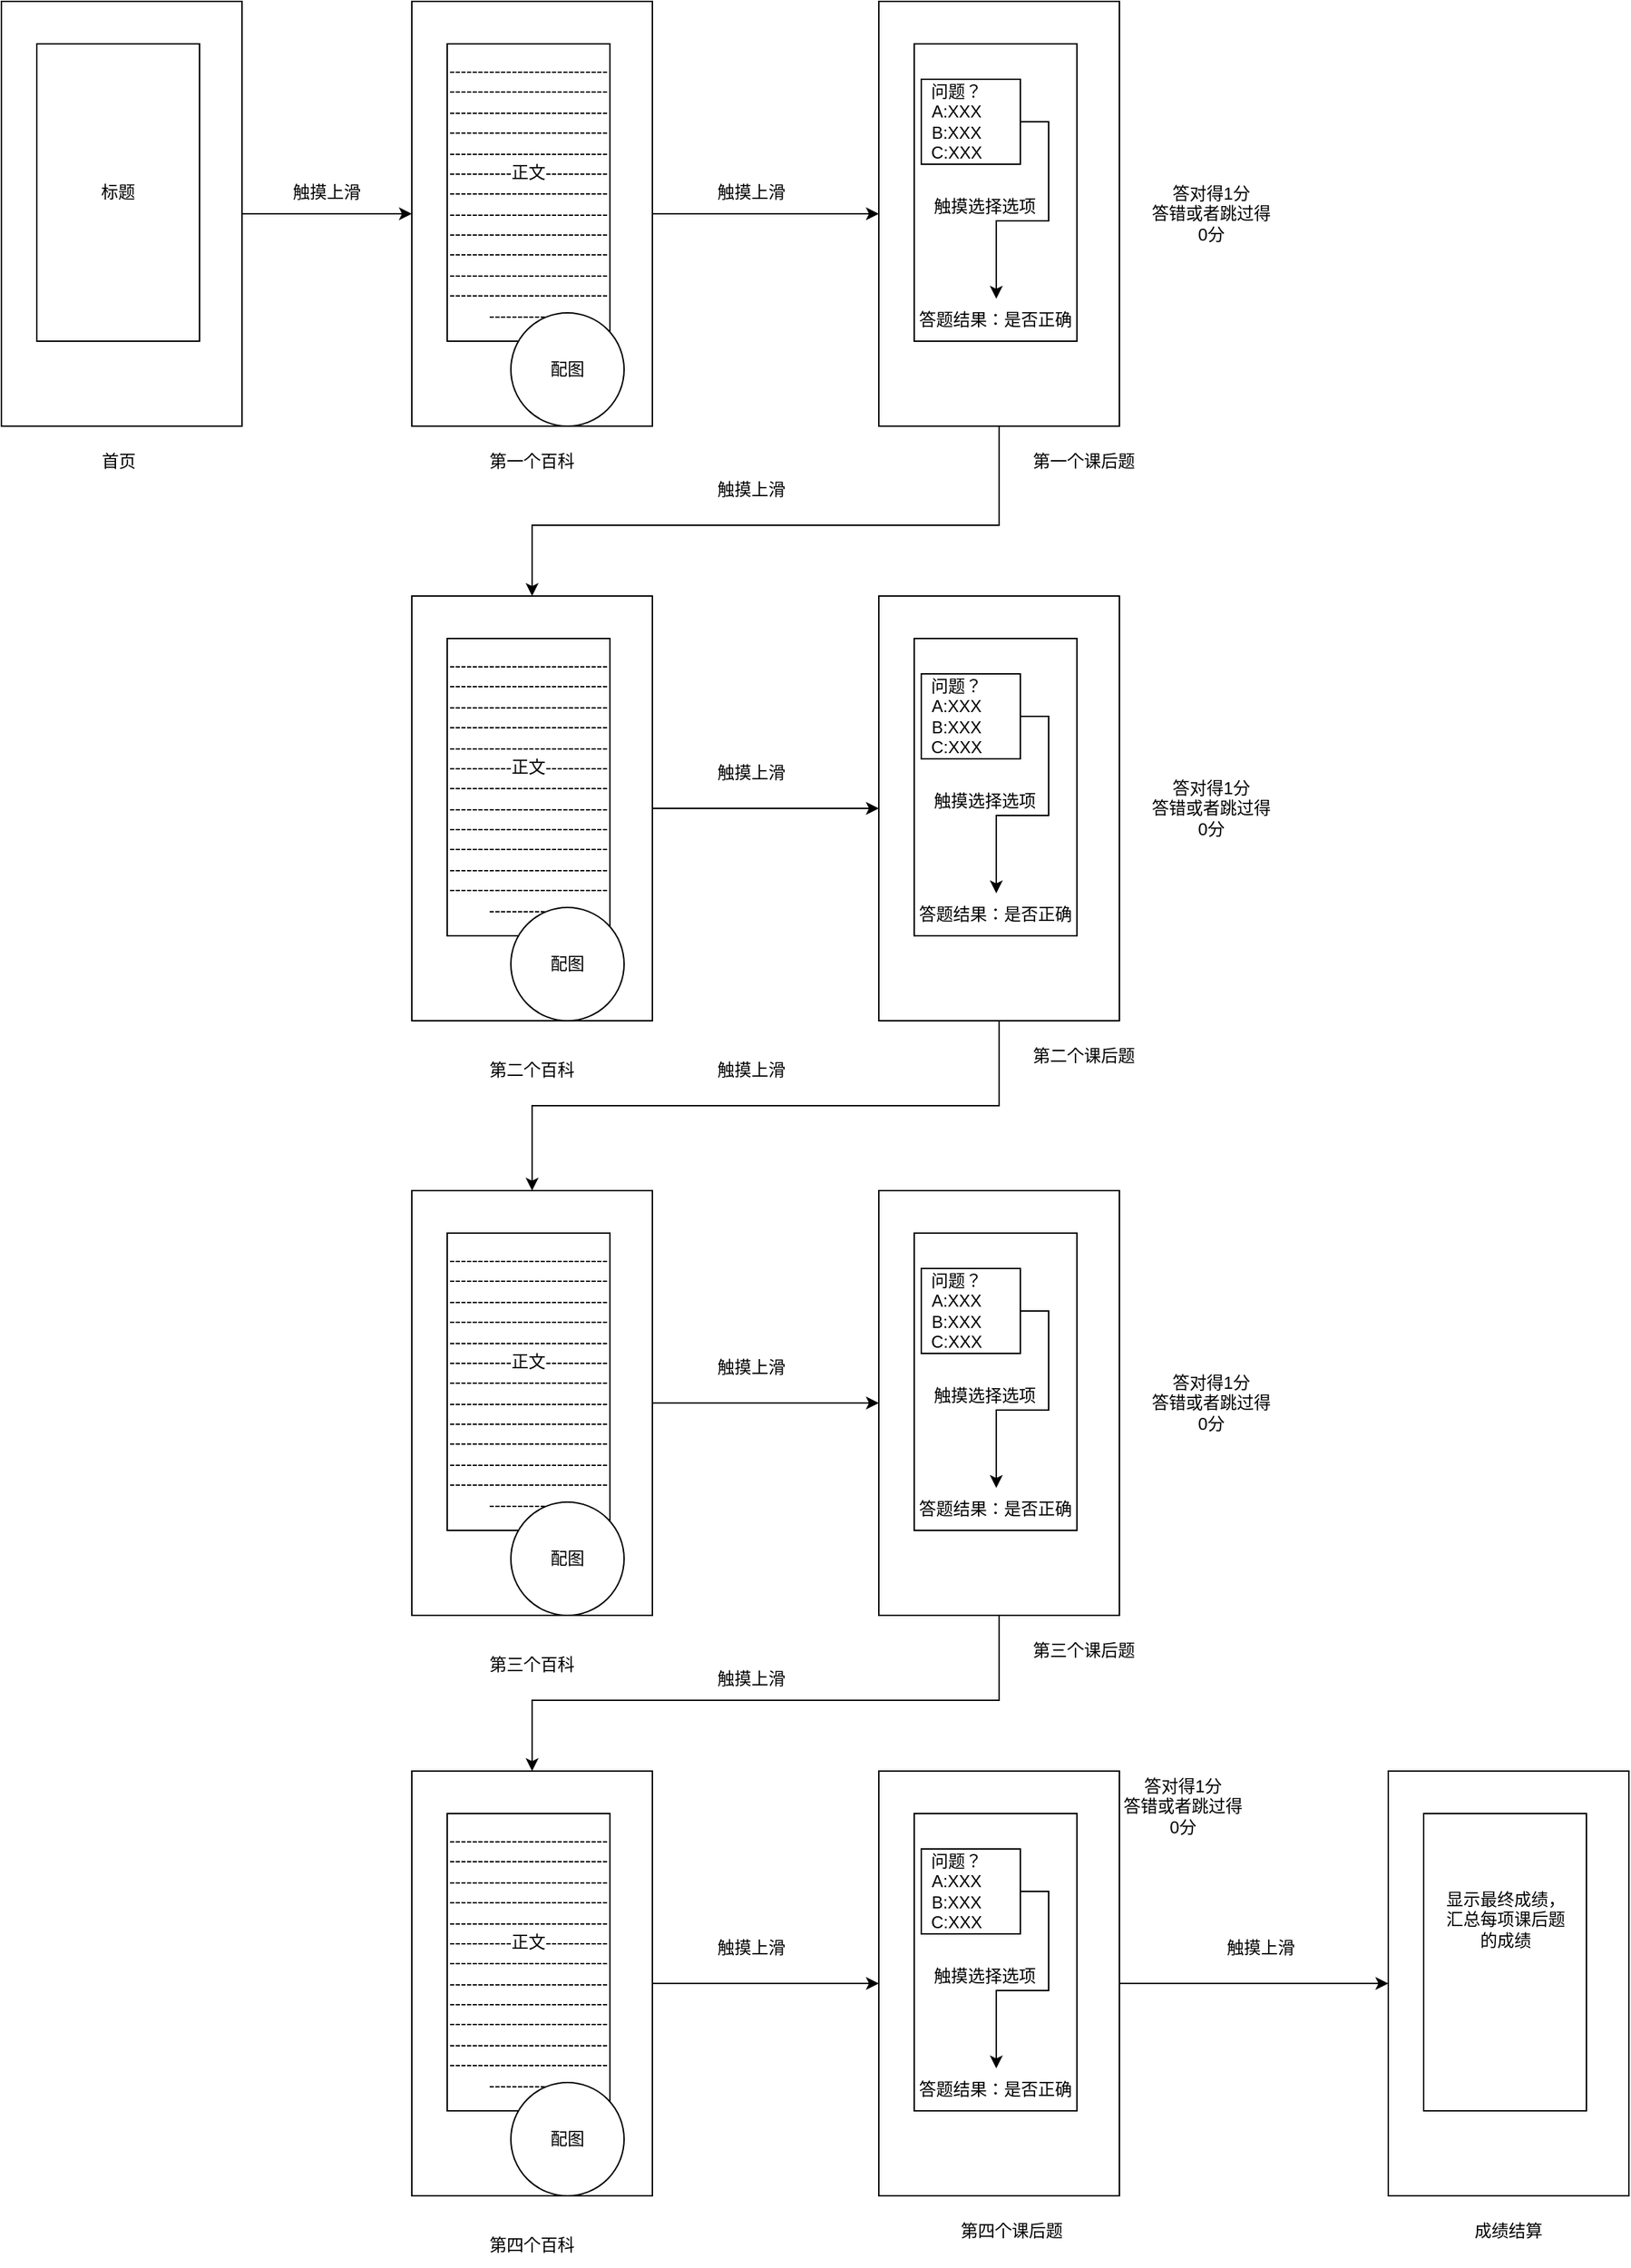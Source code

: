 <mxfile version="26.0.7">
  <diagram name="第 1 页" id="-iTGSNe1lmBqMhTXQ2Q1">
    <mxGraphModel dx="2261" dy="780" grid="1" gridSize="10" guides="1" tooltips="1" connect="1" arrows="1" fold="1" page="1" pageScale="1" pageWidth="827" pageHeight="1169" math="0" shadow="0">
      <root>
        <mxCell id="0" />
        <mxCell id="1" parent="0" />
        <mxCell id="pei44UWvmRRs14K-F1gR-11" style="edgeStyle=orthogonalEdgeStyle;rounded=0;orthogonalLoop=1;jettySize=auto;html=1;" parent="1" source="pei44UWvmRRs14K-F1gR-2" target="pei44UWvmRRs14K-F1gR-5" edge="1">
          <mxGeometry relative="1" as="geometry" />
        </mxCell>
        <mxCell id="pei44UWvmRRs14K-F1gR-21" style="edgeStyle=orthogonalEdgeStyle;rounded=0;orthogonalLoop=1;jettySize=auto;html=1;" parent="1" source="pei44UWvmRRs14K-F1gR-5" target="pei44UWvmRRs14K-F1gR-17" edge="1">
          <mxGeometry relative="1" as="geometry">
            <Array as="points">
              <mxPoint x="535" y="410" />
              <mxPoint x="205" y="410" />
            </Array>
          </mxGeometry>
        </mxCell>
        <mxCell id="pei44UWvmRRs14K-F1gR-12" style="edgeStyle=orthogonalEdgeStyle;rounded=0;orthogonalLoop=1;jettySize=auto;html=1;entryX=0;entryY=0.5;entryDx=0;entryDy=0;" parent="1" source="pei44UWvmRRs14K-F1gR-7" target="pei44UWvmRRs14K-F1gR-2" edge="1">
          <mxGeometry relative="1" as="geometry" />
        </mxCell>
        <mxCell id="pei44UWvmRRs14K-F1gR-7" value="" style="whiteSpace=wrap;html=1;" parent="1" vertex="1">
          <mxGeometry x="-170" y="40" width="170" height="300" as="geometry" />
        </mxCell>
        <mxCell id="pei44UWvmRRs14K-F1gR-8" value="标题" style="whiteSpace=wrap;html=1;" parent="1" vertex="1">
          <mxGeometry x="-145" y="70" width="115" height="210" as="geometry" />
        </mxCell>
        <mxCell id="pei44UWvmRRs14K-F1gR-9" value="首页" style="text;strokeColor=none;align=center;fillColor=none;html=1;verticalAlign=middle;whiteSpace=wrap;rounded=0;" parent="1" vertex="1">
          <mxGeometry x="-117.5" y="350" width="60" height="30" as="geometry" />
        </mxCell>
        <mxCell id="pei44UWvmRRs14K-F1gR-13" value="触摸上滑" style="text;strokeColor=none;align=center;fillColor=none;html=1;verticalAlign=middle;whiteSpace=wrap;rounded=0;" parent="1" vertex="1">
          <mxGeometry x="30" y="160" width="60" height="30" as="geometry" />
        </mxCell>
        <mxCell id="pei44UWvmRRs14K-F1gR-14" value="" style="group" parent="1" vertex="1" connectable="0">
          <mxGeometry x="120" y="40" width="170" height="300" as="geometry" />
        </mxCell>
        <mxCell id="pei44UWvmRRs14K-F1gR-2" value="" style="whiteSpace=wrap;html=1;" parent="pei44UWvmRRs14K-F1gR-14" vertex="1">
          <mxGeometry width="170" height="300" as="geometry" />
        </mxCell>
        <mxCell id="pei44UWvmRRs14K-F1gR-3" value="-------------------------------------------------------------------------------------------------------------------------------------------------------正文-------------------------------------------------------------------------------------------------------------------------------------------------------------------------------------------------" style="whiteSpace=wrap;html=1;" parent="pei44UWvmRRs14K-F1gR-14" vertex="1">
          <mxGeometry x="25" y="30" width="115" height="210" as="geometry" />
        </mxCell>
        <mxCell id="pei44UWvmRRs14K-F1gR-10" value="配图" style="ellipse;whiteSpace=wrap;html=1;" parent="pei44UWvmRRs14K-F1gR-14" vertex="1">
          <mxGeometry x="70" y="220" width="80" height="80" as="geometry" />
        </mxCell>
        <mxCell id="pei44UWvmRRs14K-F1gR-15" value="触摸上滑" style="text;strokeColor=none;align=center;fillColor=none;html=1;verticalAlign=middle;whiteSpace=wrap;rounded=0;" parent="1" vertex="1">
          <mxGeometry x="330" y="160" width="60" height="30" as="geometry" />
        </mxCell>
        <mxCell id="pei44UWvmRRs14K-F1gR-16" value="" style="group" parent="1" vertex="1" connectable="0">
          <mxGeometry x="120" y="460" width="170" height="300" as="geometry" />
        </mxCell>
        <mxCell id="pei44UWvmRRs14K-F1gR-17" value="" style="whiteSpace=wrap;html=1;" parent="pei44UWvmRRs14K-F1gR-16" vertex="1">
          <mxGeometry width="170" height="300" as="geometry" />
        </mxCell>
        <mxCell id="pei44UWvmRRs14K-F1gR-18" value="-------------------------------------------------------------------------------------------------------------------------------------------------------正文-------------------------------------------------------------------------------------------------------------------------------------------------------------------------------------------------" style="whiteSpace=wrap;html=1;" parent="pei44UWvmRRs14K-F1gR-16" vertex="1">
          <mxGeometry x="25" y="30" width="115" height="210" as="geometry" />
        </mxCell>
        <mxCell id="pei44UWvmRRs14K-F1gR-19" value="配图" style="ellipse;whiteSpace=wrap;html=1;" parent="pei44UWvmRRs14K-F1gR-16" vertex="1">
          <mxGeometry x="70" y="220" width="80" height="80" as="geometry" />
        </mxCell>
        <mxCell id="pei44UWvmRRs14K-F1gR-22" value="触摸上滑" style="text;strokeColor=none;align=center;fillColor=none;html=1;verticalAlign=middle;whiteSpace=wrap;rounded=0;" parent="1" vertex="1">
          <mxGeometry x="330" y="370" width="60" height="30" as="geometry" />
        </mxCell>
        <mxCell id="pei44UWvmRRs14K-F1gR-23" value="第一个百科" style="text;strokeColor=none;align=center;fillColor=none;html=1;verticalAlign=middle;whiteSpace=wrap;rounded=0;" parent="1" vertex="1">
          <mxGeometry x="160" y="350" width="90" height="30" as="geometry" />
        </mxCell>
        <mxCell id="pei44UWvmRRs14K-F1gR-29" value="第二个百科" style="text;strokeColor=none;align=center;fillColor=none;html=1;verticalAlign=middle;whiteSpace=wrap;rounded=0;" parent="1" vertex="1">
          <mxGeometry x="160" y="780" width="90" height="30" as="geometry" />
        </mxCell>
        <mxCell id="pei44UWvmRRs14K-F1gR-33" value="" style="group" parent="1" vertex="1" connectable="0">
          <mxGeometry x="450" y="40" width="280" height="340" as="geometry" />
        </mxCell>
        <mxCell id="pei44UWvmRRs14K-F1gR-5" value="" style="whiteSpace=wrap;html=1;" parent="pei44UWvmRRs14K-F1gR-33" vertex="1">
          <mxGeometry width="170" height="300" as="geometry" />
        </mxCell>
        <mxCell id="pei44UWvmRRs14K-F1gR-6" value="" style="whiteSpace=wrap;html=1;" parent="pei44UWvmRRs14K-F1gR-33" vertex="1">
          <mxGeometry x="25" y="30" width="115" height="210" as="geometry" />
        </mxCell>
        <mxCell id="pei44UWvmRRs14K-F1gR-24" value="第一个课后题" style="text;strokeColor=none;align=center;fillColor=none;html=1;verticalAlign=middle;whiteSpace=wrap;rounded=0;" parent="pei44UWvmRRs14K-F1gR-33" vertex="1">
          <mxGeometry x="100" y="310" width="90" height="30" as="geometry" />
        </mxCell>
        <mxCell id="pei44UWvmRRs14K-F1gR-25" value="答对得1分&lt;div&gt;答错或者跳过得0分&lt;/div&gt;" style="text;strokeColor=none;align=center;fillColor=none;html=1;verticalAlign=middle;whiteSpace=wrap;rounded=0;" parent="pei44UWvmRRs14K-F1gR-33" vertex="1">
          <mxGeometry x="190" y="135" width="90" height="30" as="geometry" />
        </mxCell>
        <mxCell id="pei44UWvmRRs14K-F1gR-31" value="" style="whiteSpace=wrap;html=1;" parent="pei44UWvmRRs14K-F1gR-33" vertex="1">
          <mxGeometry x="30" y="55" width="70" height="60" as="geometry" />
        </mxCell>
        <mxCell id="pei44UWvmRRs14K-F1gR-30" style="edgeStyle=orthogonalEdgeStyle;rounded=0;orthogonalLoop=1;jettySize=auto;html=1;exitX=1;exitY=0.5;exitDx=0;exitDy=0;" parent="pei44UWvmRRs14K-F1gR-33" source="pei44UWvmRRs14K-F1gR-26" target="pei44UWvmRRs14K-F1gR-27" edge="1">
          <mxGeometry relative="1" as="geometry">
            <mxPoint x="190" y="50" as="targetPoint" />
            <Array as="points">
              <mxPoint x="120" y="85" />
              <mxPoint x="120" y="155" />
              <mxPoint x="83" y="155" />
            </Array>
          </mxGeometry>
        </mxCell>
        <mxCell id="pei44UWvmRRs14K-F1gR-26" value="问题？&lt;div&gt;A:XXX&lt;/div&gt;&lt;div&gt;B:XXX&lt;/div&gt;&lt;div&gt;C:XXX&lt;/div&gt;" style="text;strokeColor=none;align=center;fillColor=none;html=1;verticalAlign=middle;whiteSpace=wrap;rounded=0;" parent="pei44UWvmRRs14K-F1gR-33" vertex="1">
          <mxGeometry x="10" y="70" width="90" height="30" as="geometry" />
        </mxCell>
        <mxCell id="pei44UWvmRRs14K-F1gR-27" value="答题结果：是否正确" style="text;strokeColor=none;align=center;fillColor=none;html=1;verticalAlign=middle;whiteSpace=wrap;rounded=0;" parent="pei44UWvmRRs14K-F1gR-33" vertex="1">
          <mxGeometry x="26.25" y="210" width="112.5" height="30" as="geometry" />
        </mxCell>
        <mxCell id="pei44UWvmRRs14K-F1gR-32" value="触摸选择选项" style="text;strokeColor=none;align=center;fillColor=none;html=1;verticalAlign=middle;whiteSpace=wrap;rounded=0;" parent="pei44UWvmRRs14K-F1gR-33" vertex="1">
          <mxGeometry x="30" y="130" width="90" height="30" as="geometry" />
        </mxCell>
        <mxCell id="pei44UWvmRRs14K-F1gR-34" value="" style="group" parent="1" vertex="1" connectable="0">
          <mxGeometry x="450" y="460" width="280" height="340" as="geometry" />
        </mxCell>
        <mxCell id="pei44UWvmRRs14K-F1gR-35" value="" style="whiteSpace=wrap;html=1;" parent="pei44UWvmRRs14K-F1gR-34" vertex="1">
          <mxGeometry width="170" height="300" as="geometry" />
        </mxCell>
        <mxCell id="pei44UWvmRRs14K-F1gR-36" value="" style="whiteSpace=wrap;html=1;" parent="pei44UWvmRRs14K-F1gR-34" vertex="1">
          <mxGeometry x="25" y="30" width="115" height="210" as="geometry" />
        </mxCell>
        <mxCell id="pei44UWvmRRs14K-F1gR-37" value="第二个课后题" style="text;strokeColor=none;align=center;fillColor=none;html=1;verticalAlign=middle;whiteSpace=wrap;rounded=0;" parent="pei44UWvmRRs14K-F1gR-34" vertex="1">
          <mxGeometry x="100" y="310" width="90" height="30" as="geometry" />
        </mxCell>
        <mxCell id="pei44UWvmRRs14K-F1gR-38" value="答对得1分&lt;div&gt;答错或者跳过得0分&lt;/div&gt;" style="text;strokeColor=none;align=center;fillColor=none;html=1;verticalAlign=middle;whiteSpace=wrap;rounded=0;" parent="pei44UWvmRRs14K-F1gR-34" vertex="1">
          <mxGeometry x="190" y="135" width="90" height="30" as="geometry" />
        </mxCell>
        <mxCell id="pei44UWvmRRs14K-F1gR-39" value="" style="whiteSpace=wrap;html=1;" parent="pei44UWvmRRs14K-F1gR-34" vertex="1">
          <mxGeometry x="30" y="55" width="70" height="60" as="geometry" />
        </mxCell>
        <mxCell id="pei44UWvmRRs14K-F1gR-40" style="edgeStyle=orthogonalEdgeStyle;rounded=0;orthogonalLoop=1;jettySize=auto;html=1;exitX=1;exitY=0.5;exitDx=0;exitDy=0;" parent="pei44UWvmRRs14K-F1gR-34" source="pei44UWvmRRs14K-F1gR-41" target="pei44UWvmRRs14K-F1gR-42" edge="1">
          <mxGeometry relative="1" as="geometry">
            <mxPoint x="190" y="50" as="targetPoint" />
            <Array as="points">
              <mxPoint x="120" y="85" />
              <mxPoint x="120" y="155" />
              <mxPoint x="83" y="155" />
            </Array>
          </mxGeometry>
        </mxCell>
        <mxCell id="pei44UWvmRRs14K-F1gR-41" value="问题？&lt;div&gt;A:XXX&lt;/div&gt;&lt;div&gt;B:XXX&lt;/div&gt;&lt;div&gt;C:XXX&lt;/div&gt;" style="text;strokeColor=none;align=center;fillColor=none;html=1;verticalAlign=middle;whiteSpace=wrap;rounded=0;" parent="pei44UWvmRRs14K-F1gR-34" vertex="1">
          <mxGeometry x="10" y="70" width="90" height="30" as="geometry" />
        </mxCell>
        <mxCell id="pei44UWvmRRs14K-F1gR-42" value="答题结果：是否正确" style="text;strokeColor=none;align=center;fillColor=none;html=1;verticalAlign=middle;whiteSpace=wrap;rounded=0;" parent="pei44UWvmRRs14K-F1gR-34" vertex="1">
          <mxGeometry x="26.25" y="210" width="112.5" height="30" as="geometry" />
        </mxCell>
        <mxCell id="pei44UWvmRRs14K-F1gR-43" value="触摸选择选项" style="text;strokeColor=none;align=center;fillColor=none;html=1;verticalAlign=middle;whiteSpace=wrap;rounded=0;" parent="pei44UWvmRRs14K-F1gR-34" vertex="1">
          <mxGeometry x="30" y="130" width="90" height="30" as="geometry" />
        </mxCell>
        <mxCell id="pei44UWvmRRs14K-F1gR-44" style="edgeStyle=orthogonalEdgeStyle;rounded=0;orthogonalLoop=1;jettySize=auto;html=1;entryX=0;entryY=0.5;entryDx=0;entryDy=0;" parent="1" source="pei44UWvmRRs14K-F1gR-17" target="pei44UWvmRRs14K-F1gR-35" edge="1">
          <mxGeometry relative="1" as="geometry" />
        </mxCell>
        <mxCell id="pei44UWvmRRs14K-F1gR-45" value="触摸上滑" style="text;strokeColor=none;align=center;fillColor=none;html=1;verticalAlign=middle;whiteSpace=wrap;rounded=0;" parent="1" vertex="1">
          <mxGeometry x="330" y="570" width="60" height="30" as="geometry" />
        </mxCell>
        <mxCell id="pei44UWvmRRs14K-F1gR-46" value="" style="group" parent="1" vertex="1" connectable="0">
          <mxGeometry x="120" y="880" width="170" height="300" as="geometry" />
        </mxCell>
        <mxCell id="pei44UWvmRRs14K-F1gR-47" value="" style="whiteSpace=wrap;html=1;" parent="pei44UWvmRRs14K-F1gR-46" vertex="1">
          <mxGeometry width="170" height="300" as="geometry" />
        </mxCell>
        <mxCell id="pei44UWvmRRs14K-F1gR-48" value="-------------------------------------------------------------------------------------------------------------------------------------------------------正文-------------------------------------------------------------------------------------------------------------------------------------------------------------------------------------------------" style="whiteSpace=wrap;html=1;" parent="pei44UWvmRRs14K-F1gR-46" vertex="1">
          <mxGeometry x="25" y="30" width="115" height="210" as="geometry" />
        </mxCell>
        <mxCell id="pei44UWvmRRs14K-F1gR-49" value="配图" style="ellipse;whiteSpace=wrap;html=1;" parent="pei44UWvmRRs14K-F1gR-46" vertex="1">
          <mxGeometry x="70" y="220" width="80" height="80" as="geometry" />
        </mxCell>
        <mxCell id="pei44UWvmRRs14K-F1gR-50" value="第三个百科" style="text;strokeColor=none;align=center;fillColor=none;html=1;verticalAlign=middle;whiteSpace=wrap;rounded=0;" parent="1" vertex="1">
          <mxGeometry x="160" y="1200" width="90" height="30" as="geometry" />
        </mxCell>
        <mxCell id="pei44UWvmRRs14K-F1gR-51" value="" style="group" parent="1" vertex="1" connectable="0">
          <mxGeometry x="450" y="880" width="280" height="340" as="geometry" />
        </mxCell>
        <mxCell id="pei44UWvmRRs14K-F1gR-52" value="" style="whiteSpace=wrap;html=1;" parent="pei44UWvmRRs14K-F1gR-51" vertex="1">
          <mxGeometry width="170" height="300" as="geometry" />
        </mxCell>
        <mxCell id="pei44UWvmRRs14K-F1gR-53" value="" style="whiteSpace=wrap;html=1;" parent="pei44UWvmRRs14K-F1gR-51" vertex="1">
          <mxGeometry x="25" y="30" width="115" height="210" as="geometry" />
        </mxCell>
        <mxCell id="pei44UWvmRRs14K-F1gR-54" value="第三个课后题" style="text;strokeColor=none;align=center;fillColor=none;html=1;verticalAlign=middle;whiteSpace=wrap;rounded=0;" parent="pei44UWvmRRs14K-F1gR-51" vertex="1">
          <mxGeometry x="100" y="310" width="90" height="30" as="geometry" />
        </mxCell>
        <mxCell id="pei44UWvmRRs14K-F1gR-55" value="答对得1分&lt;div&gt;答错或者跳过得0分&lt;/div&gt;" style="text;strokeColor=none;align=center;fillColor=none;html=1;verticalAlign=middle;whiteSpace=wrap;rounded=0;" parent="pei44UWvmRRs14K-F1gR-51" vertex="1">
          <mxGeometry x="190" y="135" width="90" height="30" as="geometry" />
        </mxCell>
        <mxCell id="pei44UWvmRRs14K-F1gR-56" value="" style="whiteSpace=wrap;html=1;" parent="pei44UWvmRRs14K-F1gR-51" vertex="1">
          <mxGeometry x="30" y="55" width="70" height="60" as="geometry" />
        </mxCell>
        <mxCell id="pei44UWvmRRs14K-F1gR-57" style="edgeStyle=orthogonalEdgeStyle;rounded=0;orthogonalLoop=1;jettySize=auto;html=1;exitX=1;exitY=0.5;exitDx=0;exitDy=0;" parent="pei44UWvmRRs14K-F1gR-51" source="pei44UWvmRRs14K-F1gR-58" target="pei44UWvmRRs14K-F1gR-59" edge="1">
          <mxGeometry relative="1" as="geometry">
            <mxPoint x="190" y="50" as="targetPoint" />
            <Array as="points">
              <mxPoint x="120" y="85" />
              <mxPoint x="120" y="155" />
              <mxPoint x="83" y="155" />
            </Array>
          </mxGeometry>
        </mxCell>
        <mxCell id="pei44UWvmRRs14K-F1gR-58" value="问题？&lt;div&gt;A:XXX&lt;/div&gt;&lt;div&gt;B:XXX&lt;/div&gt;&lt;div&gt;C:XXX&lt;/div&gt;" style="text;strokeColor=none;align=center;fillColor=none;html=1;verticalAlign=middle;whiteSpace=wrap;rounded=0;" parent="pei44UWvmRRs14K-F1gR-51" vertex="1">
          <mxGeometry x="10" y="70" width="90" height="30" as="geometry" />
        </mxCell>
        <mxCell id="pei44UWvmRRs14K-F1gR-59" value="答题结果：是否正确" style="text;strokeColor=none;align=center;fillColor=none;html=1;verticalAlign=middle;whiteSpace=wrap;rounded=0;" parent="pei44UWvmRRs14K-F1gR-51" vertex="1">
          <mxGeometry x="26.25" y="210" width="112.5" height="30" as="geometry" />
        </mxCell>
        <mxCell id="pei44UWvmRRs14K-F1gR-60" value="触摸选择选项" style="text;strokeColor=none;align=center;fillColor=none;html=1;verticalAlign=middle;whiteSpace=wrap;rounded=0;" parent="pei44UWvmRRs14K-F1gR-51" vertex="1">
          <mxGeometry x="30" y="130" width="90" height="30" as="geometry" />
        </mxCell>
        <mxCell id="pei44UWvmRRs14K-F1gR-61" style="edgeStyle=orthogonalEdgeStyle;rounded=0;orthogonalLoop=1;jettySize=auto;html=1;entryX=0;entryY=0.5;entryDx=0;entryDy=0;" parent="1" source="pei44UWvmRRs14K-F1gR-47" target="pei44UWvmRRs14K-F1gR-52" edge="1">
          <mxGeometry relative="1" as="geometry" />
        </mxCell>
        <mxCell id="pei44UWvmRRs14K-F1gR-62" value="触摸上滑" style="text;strokeColor=none;align=center;fillColor=none;html=1;verticalAlign=middle;whiteSpace=wrap;rounded=0;" parent="1" vertex="1">
          <mxGeometry x="330" y="990" width="60" height="30" as="geometry" />
        </mxCell>
        <mxCell id="pei44UWvmRRs14K-F1gR-63" value="" style="group" parent="1" vertex="1" connectable="0">
          <mxGeometry x="120" y="1290" width="170" height="300" as="geometry" />
        </mxCell>
        <mxCell id="pei44UWvmRRs14K-F1gR-64" value="" style="whiteSpace=wrap;html=1;" parent="pei44UWvmRRs14K-F1gR-63" vertex="1">
          <mxGeometry width="170" height="300" as="geometry" />
        </mxCell>
        <mxCell id="pei44UWvmRRs14K-F1gR-65" value="-------------------------------------------------------------------------------------------------------------------------------------------------------正文-------------------------------------------------------------------------------------------------------------------------------------------------------------------------------------------------" style="whiteSpace=wrap;html=1;" parent="pei44UWvmRRs14K-F1gR-63" vertex="1">
          <mxGeometry x="25" y="30" width="115" height="210" as="geometry" />
        </mxCell>
        <mxCell id="pei44UWvmRRs14K-F1gR-66" value="配图" style="ellipse;whiteSpace=wrap;html=1;" parent="pei44UWvmRRs14K-F1gR-63" vertex="1">
          <mxGeometry x="70" y="220" width="80" height="80" as="geometry" />
        </mxCell>
        <mxCell id="pei44UWvmRRs14K-F1gR-67" value="第四个百科" style="text;strokeColor=none;align=center;fillColor=none;html=1;verticalAlign=middle;whiteSpace=wrap;rounded=0;" parent="1" vertex="1">
          <mxGeometry x="160" y="1610" width="90" height="30" as="geometry" />
        </mxCell>
        <mxCell id="pei44UWvmRRs14K-F1gR-78" style="edgeStyle=orthogonalEdgeStyle;rounded=0;orthogonalLoop=1;jettySize=auto;html=1;entryX=0;entryY=0.5;entryDx=0;entryDy=0;" parent="1" source="pei44UWvmRRs14K-F1gR-64" target="pei44UWvmRRs14K-F1gR-69" edge="1">
          <mxGeometry relative="1" as="geometry" />
        </mxCell>
        <mxCell id="pei44UWvmRRs14K-F1gR-79" value="触摸上滑" style="text;strokeColor=none;align=center;fillColor=none;html=1;verticalAlign=middle;whiteSpace=wrap;rounded=0;" parent="1" vertex="1">
          <mxGeometry x="330" y="1400" width="60" height="30" as="geometry" />
        </mxCell>
        <mxCell id="pei44UWvmRRs14K-F1gR-80" style="edgeStyle=orthogonalEdgeStyle;rounded=0;orthogonalLoop=1;jettySize=auto;html=1;" parent="1" source="pei44UWvmRRs14K-F1gR-35" target="pei44UWvmRRs14K-F1gR-47" edge="1">
          <mxGeometry relative="1" as="geometry">
            <Array as="points">
              <mxPoint x="535" y="820" />
              <mxPoint x="205" y="820" />
            </Array>
          </mxGeometry>
        </mxCell>
        <mxCell id="pei44UWvmRRs14K-F1gR-81" value="触摸上滑" style="text;strokeColor=none;align=center;fillColor=none;html=1;verticalAlign=middle;whiteSpace=wrap;rounded=0;" parent="1" vertex="1">
          <mxGeometry x="330" y="780" width="60" height="30" as="geometry" />
        </mxCell>
        <mxCell id="pei44UWvmRRs14K-F1gR-82" style="edgeStyle=orthogonalEdgeStyle;rounded=0;orthogonalLoop=1;jettySize=auto;html=1;" parent="1" source="pei44UWvmRRs14K-F1gR-52" target="pei44UWvmRRs14K-F1gR-64" edge="1">
          <mxGeometry relative="1" as="geometry">
            <Array as="points">
              <mxPoint x="535" y="1240" />
              <mxPoint x="205" y="1240" />
            </Array>
          </mxGeometry>
        </mxCell>
        <mxCell id="pei44UWvmRRs14K-F1gR-83" value="触摸上滑" style="text;strokeColor=none;align=center;fillColor=none;html=1;verticalAlign=middle;whiteSpace=wrap;rounded=0;" parent="1" vertex="1">
          <mxGeometry x="330" y="1210" width="60" height="30" as="geometry" />
        </mxCell>
        <mxCell id="pei44UWvmRRs14K-F1gR-100" style="edgeStyle=orthogonalEdgeStyle;rounded=0;orthogonalLoop=1;jettySize=auto;html=1;entryX=0;entryY=0.5;entryDx=0;entryDy=0;exitX=1;exitY=0.5;exitDx=0;exitDy=0;" parent="1" source="pei44UWvmRRs14K-F1gR-69" target="pei44UWvmRRs14K-F1gR-87" edge="1">
          <mxGeometry relative="1" as="geometry">
            <mxPoint y="1670" as="targetPoint" />
            <Array as="points" />
          </mxGeometry>
        </mxCell>
        <mxCell id="pei44UWvmRRs14K-F1gR-69" value="" style="whiteSpace=wrap;html=1;" parent="1" vertex="1">
          <mxGeometry x="450" y="1290" width="170" height="300" as="geometry" />
        </mxCell>
        <mxCell id="pei44UWvmRRs14K-F1gR-70" value="" style="whiteSpace=wrap;html=1;" parent="1" vertex="1">
          <mxGeometry x="475" y="1320" width="115" height="210" as="geometry" />
        </mxCell>
        <mxCell id="pei44UWvmRRs14K-F1gR-71" value="第四个课后题" style="text;strokeColor=none;align=center;fillColor=none;html=1;verticalAlign=middle;whiteSpace=wrap;rounded=0;" parent="1" vertex="1">
          <mxGeometry x="498.75" y="1600" width="90" height="30" as="geometry" />
        </mxCell>
        <mxCell id="pei44UWvmRRs14K-F1gR-72" value="答对得1分&lt;div&gt;答错或者跳过得0分&lt;/div&gt;" style="text;strokeColor=none;align=center;fillColor=none;html=1;verticalAlign=middle;whiteSpace=wrap;rounded=0;" parent="1" vertex="1">
          <mxGeometry x="620" y="1300" width="90" height="30" as="geometry" />
        </mxCell>
        <mxCell id="pei44UWvmRRs14K-F1gR-73" value="" style="whiteSpace=wrap;html=1;" parent="1" vertex="1">
          <mxGeometry x="480" y="1345" width="70" height="60" as="geometry" />
        </mxCell>
        <mxCell id="pei44UWvmRRs14K-F1gR-74" style="edgeStyle=orthogonalEdgeStyle;rounded=0;orthogonalLoop=1;jettySize=auto;html=1;exitX=1;exitY=0.5;exitDx=0;exitDy=0;" parent="1" source="pei44UWvmRRs14K-F1gR-75" target="pei44UWvmRRs14K-F1gR-76" edge="1">
          <mxGeometry relative="1" as="geometry">
            <mxPoint x="640" y="1340" as="targetPoint" />
            <Array as="points">
              <mxPoint x="570" y="1375" />
              <mxPoint x="570" y="1445" />
              <mxPoint x="533" y="1445" />
            </Array>
          </mxGeometry>
        </mxCell>
        <mxCell id="pei44UWvmRRs14K-F1gR-75" value="问题？&lt;div&gt;A:XXX&lt;/div&gt;&lt;div&gt;B:XXX&lt;/div&gt;&lt;div&gt;C:XXX&lt;/div&gt;" style="text;strokeColor=none;align=center;fillColor=none;html=1;verticalAlign=middle;whiteSpace=wrap;rounded=0;" parent="1" vertex="1">
          <mxGeometry x="460" y="1360" width="90" height="30" as="geometry" />
        </mxCell>
        <mxCell id="pei44UWvmRRs14K-F1gR-76" value="答题结果：是否正确" style="text;strokeColor=none;align=center;fillColor=none;html=1;verticalAlign=middle;whiteSpace=wrap;rounded=0;" parent="1" vertex="1">
          <mxGeometry x="476.25" y="1500" width="112.5" height="30" as="geometry" />
        </mxCell>
        <mxCell id="pei44UWvmRRs14K-F1gR-77" value="触摸选择选项" style="text;strokeColor=none;align=center;fillColor=none;html=1;verticalAlign=middle;whiteSpace=wrap;rounded=0;" parent="1" vertex="1">
          <mxGeometry x="480" y="1420" width="90" height="30" as="geometry" />
        </mxCell>
        <mxCell id="pei44UWvmRRs14K-F1gR-104" value="" style="group" parent="1" vertex="1" connectable="0">
          <mxGeometry x="810" y="1280" width="170" height="340" as="geometry" />
        </mxCell>
        <mxCell id="pei44UWvmRRs14K-F1gR-87" value="" style="whiteSpace=wrap;html=1;" parent="pei44UWvmRRs14K-F1gR-104" vertex="1">
          <mxGeometry y="10" width="170" height="300" as="geometry" />
        </mxCell>
        <mxCell id="pei44UWvmRRs14K-F1gR-88" value="" style="whiteSpace=wrap;html=1;" parent="pei44UWvmRRs14K-F1gR-104" vertex="1">
          <mxGeometry x="25" y="40" width="115" height="210" as="geometry" />
        </mxCell>
        <mxCell id="pei44UWvmRRs14K-F1gR-89" value="成绩结算" style="text;strokeColor=none;align=center;fillColor=none;html=1;verticalAlign=middle;whiteSpace=wrap;rounded=0;" parent="pei44UWvmRRs14K-F1gR-104" vertex="1">
          <mxGeometry x="40" y="320" width="90" height="30" as="geometry" />
        </mxCell>
        <mxCell id="pei44UWvmRRs14K-F1gR-90" value="显示最终成绩，汇总每项课后题的成绩" style="text;strokeColor=none;align=center;fillColor=none;html=1;verticalAlign=middle;whiteSpace=wrap;rounded=0;" parent="pei44UWvmRRs14K-F1gR-104" vertex="1">
          <mxGeometry x="37.5" y="80" width="90" height="70" as="geometry" />
        </mxCell>
        <mxCell id="pei44UWvmRRs14K-F1gR-106" value="触摸上滑" style="text;strokeColor=none;align=center;fillColor=none;html=1;verticalAlign=middle;whiteSpace=wrap;rounded=0;" parent="1" vertex="1">
          <mxGeometry x="690" y="1400" width="60" height="30" as="geometry" />
        </mxCell>
      </root>
    </mxGraphModel>
  </diagram>
</mxfile>

